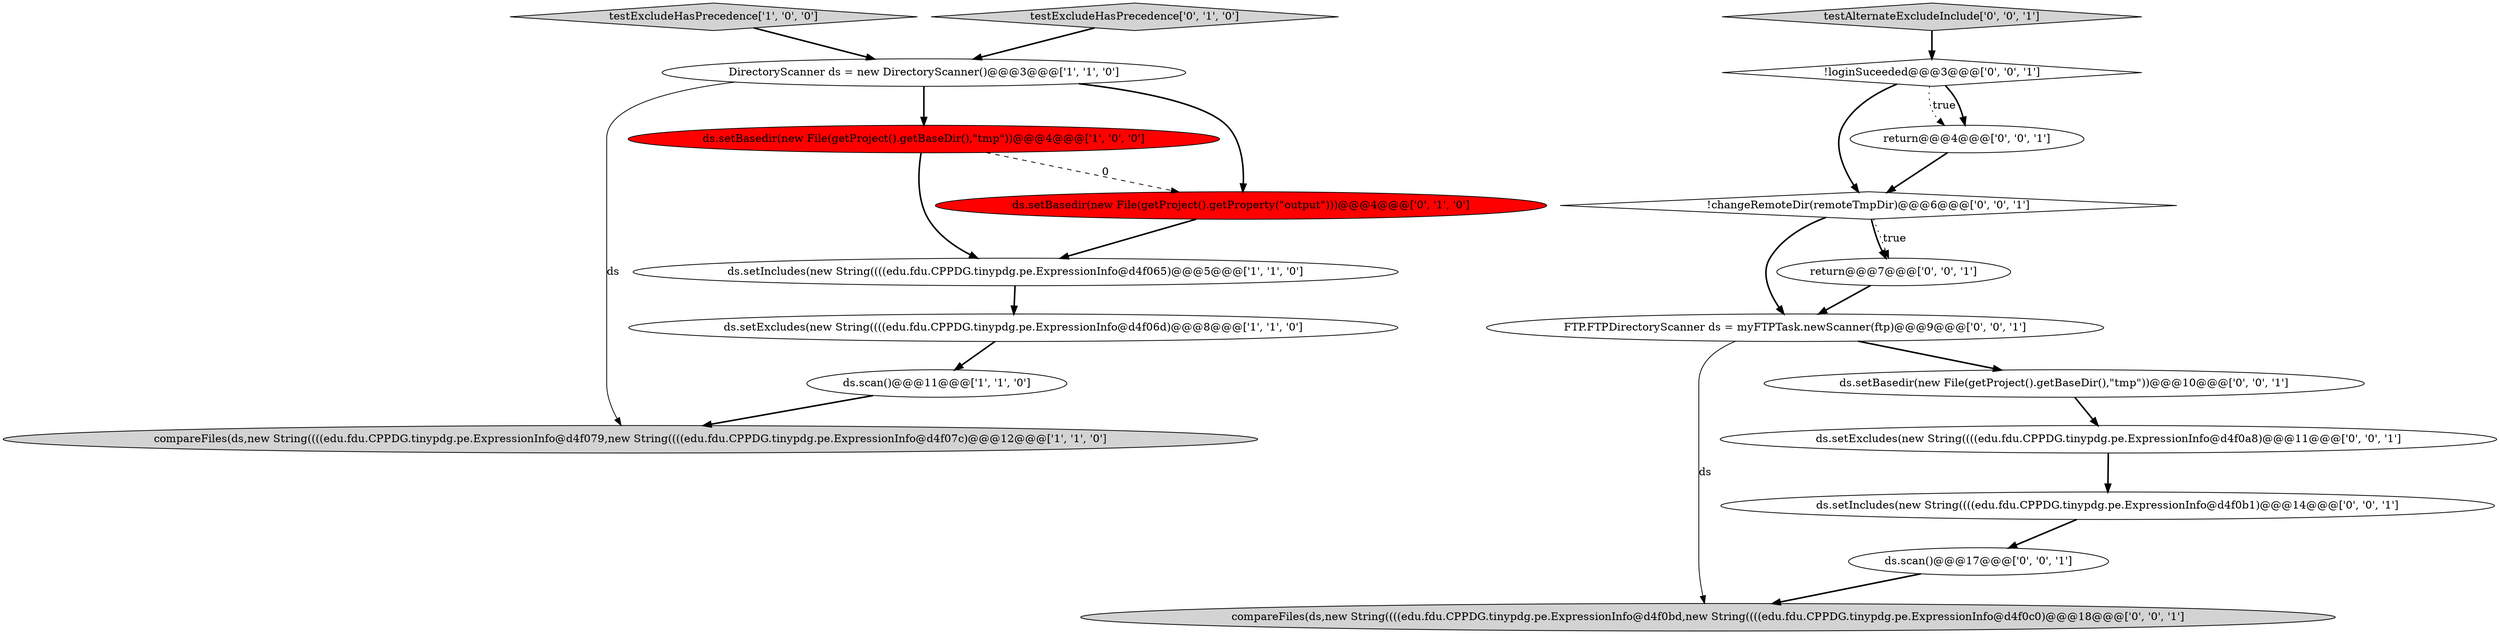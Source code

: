 digraph {
5 [style = filled, label = "compareFiles(ds,new String((((edu.fdu.CPPDG.tinypdg.pe.ExpressionInfo@d4f079,new String((((edu.fdu.CPPDG.tinypdg.pe.ExpressionInfo@d4f07c)@@@12@@@['1', '1', '0']", fillcolor = lightgray, shape = ellipse image = "AAA0AAABBB1BBB"];
0 [style = filled, label = "ds.setBasedir(new File(getProject().getBaseDir(),\"tmp\"))@@@4@@@['1', '0', '0']", fillcolor = red, shape = ellipse image = "AAA1AAABBB1BBB"];
9 [style = filled, label = "!loginSuceeded@@@3@@@['0', '0', '1']", fillcolor = white, shape = diamond image = "AAA0AAABBB3BBB"];
14 [style = filled, label = "compareFiles(ds,new String((((edu.fdu.CPPDG.tinypdg.pe.ExpressionInfo@d4f0bd,new String((((edu.fdu.CPPDG.tinypdg.pe.ExpressionInfo@d4f0c0)@@@18@@@['0', '0', '1']", fillcolor = lightgray, shape = ellipse image = "AAA0AAABBB3BBB"];
11 [style = filled, label = "FTP.FTPDirectoryScanner ds = myFTPTask.newScanner(ftp)@@@9@@@['0', '0', '1']", fillcolor = white, shape = ellipse image = "AAA0AAABBB3BBB"];
12 [style = filled, label = "ds.setIncludes(new String((((edu.fdu.CPPDG.tinypdg.pe.ExpressionInfo@d4f0b1)@@@14@@@['0', '0', '1']", fillcolor = white, shape = ellipse image = "AAA0AAABBB3BBB"];
6 [style = filled, label = "ds.setExcludes(new String((((edu.fdu.CPPDG.tinypdg.pe.ExpressionInfo@d4f06d)@@@8@@@['1', '1', '0']", fillcolor = white, shape = ellipse image = "AAA0AAABBB1BBB"];
13 [style = filled, label = "ds.scan()@@@17@@@['0', '0', '1']", fillcolor = white, shape = ellipse image = "AAA0AAABBB3BBB"];
18 [style = filled, label = "ds.setBasedir(new File(getProject().getBaseDir(),\"tmp\"))@@@10@@@['0', '0', '1']", fillcolor = white, shape = ellipse image = "AAA0AAABBB3BBB"];
2 [style = filled, label = "ds.scan()@@@11@@@['1', '1', '0']", fillcolor = white, shape = ellipse image = "AAA0AAABBB1BBB"];
3 [style = filled, label = "testExcludeHasPrecedence['1', '0', '0']", fillcolor = lightgray, shape = diamond image = "AAA0AAABBB1BBB"];
7 [style = filled, label = "testExcludeHasPrecedence['0', '1', '0']", fillcolor = lightgray, shape = diamond image = "AAA0AAABBB2BBB"];
15 [style = filled, label = "!changeRemoteDir(remoteTmpDir)@@@6@@@['0', '0', '1']", fillcolor = white, shape = diamond image = "AAA0AAABBB3BBB"];
16 [style = filled, label = "testAlternateExcludeInclude['0', '0', '1']", fillcolor = lightgray, shape = diamond image = "AAA0AAABBB3BBB"];
4 [style = filled, label = "ds.setIncludes(new String((((edu.fdu.CPPDG.tinypdg.pe.ExpressionInfo@d4f065)@@@5@@@['1', '1', '0']", fillcolor = white, shape = ellipse image = "AAA0AAABBB1BBB"];
19 [style = filled, label = "ds.setExcludes(new String((((edu.fdu.CPPDG.tinypdg.pe.ExpressionInfo@d4f0a8)@@@11@@@['0', '0', '1']", fillcolor = white, shape = ellipse image = "AAA0AAABBB3BBB"];
10 [style = filled, label = "return@@@7@@@['0', '0', '1']", fillcolor = white, shape = ellipse image = "AAA0AAABBB3BBB"];
8 [style = filled, label = "ds.setBasedir(new File(getProject().getProperty(\"output\")))@@@4@@@['0', '1', '0']", fillcolor = red, shape = ellipse image = "AAA1AAABBB2BBB"];
17 [style = filled, label = "return@@@4@@@['0', '0', '1']", fillcolor = white, shape = ellipse image = "AAA0AAABBB3BBB"];
1 [style = filled, label = "DirectoryScanner ds = new DirectoryScanner()@@@3@@@['1', '1', '0']", fillcolor = white, shape = ellipse image = "AAA0AAABBB1BBB"];
15->10 [style = bold, label=""];
7->1 [style = bold, label=""];
1->8 [style = bold, label=""];
3->1 [style = bold, label=""];
19->12 [style = bold, label=""];
4->6 [style = bold, label=""];
9->17 [style = dotted, label="true"];
18->19 [style = bold, label=""];
9->17 [style = bold, label=""];
15->10 [style = dotted, label="true"];
1->0 [style = bold, label=""];
1->5 [style = solid, label="ds"];
11->18 [style = bold, label=""];
6->2 [style = bold, label=""];
12->13 [style = bold, label=""];
15->11 [style = bold, label=""];
0->4 [style = bold, label=""];
9->15 [style = bold, label=""];
17->15 [style = bold, label=""];
11->14 [style = solid, label="ds"];
0->8 [style = dashed, label="0"];
8->4 [style = bold, label=""];
13->14 [style = bold, label=""];
16->9 [style = bold, label=""];
2->5 [style = bold, label=""];
10->11 [style = bold, label=""];
}
